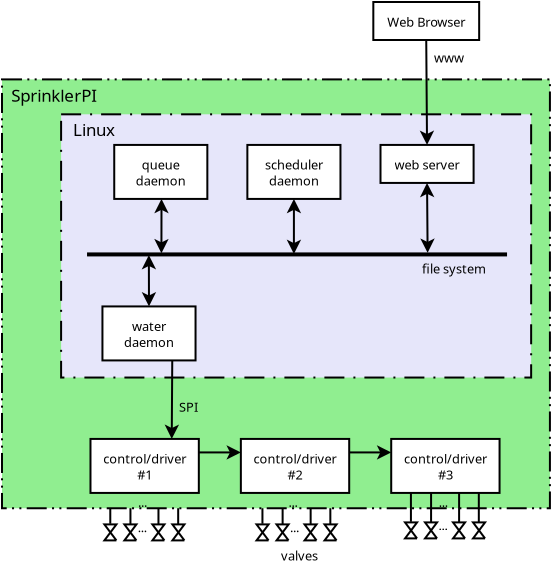 <?xml version="1.0" encoding="UTF-8"?>
<dia:diagram xmlns:dia="http://www.lysator.liu.se/~alla/dia/">
  <dia:layer name="Background" visible="true" active="true">
    <dia:object type="Standard - Line" version="0" id="O0">
      <dia:attribute name="obj_pos">
        <dia:point val="22.079,23.827"/>
      </dia:attribute>
      <dia:attribute name="obj_bb">
        <dia:rectangle val="22.029,23.777;22.129,25.751"/>
      </dia:attribute>
      <dia:attribute name="conn_endpoints">
        <dia:point val="22.079,23.827"/>
        <dia:point val="22.079,25.701"/>
      </dia:attribute>
      <dia:attribute name="numcp">
        <dia:int val="1"/>
      </dia:attribute>
    </dia:object>
    <dia:object type="Standard - Text" version="1" id="O1">
      <dia:attribute name="obj_pos">
        <dia:point val="22.449,26.095"/>
      </dia:attribute>
      <dia:attribute name="obj_bb">
        <dia:rectangle val="22.449,25.5;23.056,26.245"/>
      </dia:attribute>
      <dia:attribute name="text">
        <dia:composite type="text">
          <dia:attribute name="string">
            <dia:string>#...#</dia:string>
          </dia:attribute>
          <dia:attribute name="font">
            <dia:font family="sans" style="0" name="Helvetica"/>
          </dia:attribute>
          <dia:attribute name="height">
            <dia:real val="0.8"/>
          </dia:attribute>
          <dia:attribute name="pos">
            <dia:point val="22.449,26.095"/>
          </dia:attribute>
          <dia:attribute name="color">
            <dia:color val="#000000"/>
          </dia:attribute>
          <dia:attribute name="alignment">
            <dia:enum val="0"/>
          </dia:attribute>
        </dia:composite>
      </dia:attribute>
      <dia:attribute name="valign">
        <dia:enum val="3"/>
      </dia:attribute>
    </dia:object>
    <dia:object type="Standard - Line" version="0" id="O2">
      <dia:attribute name="obj_pos">
        <dia:point val="21.07,23.794"/>
      </dia:attribute>
      <dia:attribute name="obj_bb">
        <dia:rectangle val="21.02,23.744;21.12,25.718"/>
      </dia:attribute>
      <dia:attribute name="conn_endpoints">
        <dia:point val="21.07,23.794"/>
        <dia:point val="21.07,25.668"/>
      </dia:attribute>
      <dia:attribute name="numcp">
        <dia:int val="1"/>
      </dia:attribute>
    </dia:object>
    <dia:object type="Standard - Line" version="0" id="O3">
      <dia:attribute name="obj_pos">
        <dia:point val="23.48,23.809"/>
      </dia:attribute>
      <dia:attribute name="obj_bb">
        <dia:rectangle val="23.43,23.759;23.53,25.733"/>
      </dia:attribute>
      <dia:attribute name="conn_endpoints">
        <dia:point val="23.48,23.809"/>
        <dia:point val="23.48,25.683"/>
      </dia:attribute>
      <dia:attribute name="numcp">
        <dia:int val="1"/>
      </dia:attribute>
    </dia:object>
    <dia:object type="Standard - Line" version="0" id="O4">
      <dia:attribute name="obj_pos">
        <dia:point val="24.465,23.816"/>
      </dia:attribute>
      <dia:attribute name="obj_bb">
        <dia:rectangle val="24.415,23.766;24.515,25.739"/>
      </dia:attribute>
      <dia:attribute name="conn_endpoints">
        <dia:point val="24.465,23.816"/>
        <dia:point val="24.465,25.689"/>
      </dia:attribute>
      <dia:attribute name="numcp">
        <dia:int val="1"/>
      </dia:attribute>
    </dia:object>
    <dia:object type="Standard - PolyLine" version="0" id="O5">
      <dia:attribute name="obj_pos">
        <dia:point val="24.776,26.5"/>
      </dia:attribute>
      <dia:attribute name="obj_bb">
        <dia:rectangle val="24.076,25.65;24.876,26.57"/>
      </dia:attribute>
      <dia:attribute name="poly_points">
        <dia:point val="24.776,26.5"/>
        <dia:point val="24.176,25.7"/>
        <dia:point val="24.776,25.7"/>
        <dia:point val="24.176,26.5"/>
        <dia:point val="24.776,26.5"/>
      </dia:attribute>
    </dia:object>
    <dia:object type="Standard - PolyLine" version="0" id="O6">
      <dia:attribute name="obj_pos">
        <dia:point val="21.376,26.5"/>
      </dia:attribute>
      <dia:attribute name="obj_bb">
        <dia:rectangle val="20.676,25.65;21.476,26.57"/>
      </dia:attribute>
      <dia:attribute name="poly_points">
        <dia:point val="21.376,26.5"/>
        <dia:point val="20.776,25.7"/>
        <dia:point val="21.376,25.7"/>
        <dia:point val="20.776,26.5"/>
        <dia:point val="21.376,26.5"/>
      </dia:attribute>
    </dia:object>
    <dia:object type="Standard - PolyLine" version="0" id="O7">
      <dia:attribute name="obj_pos">
        <dia:point val="22.376,26.5"/>
      </dia:attribute>
      <dia:attribute name="obj_bb">
        <dia:rectangle val="21.676,25.65;22.476,26.57"/>
      </dia:attribute>
      <dia:attribute name="poly_points">
        <dia:point val="22.376,26.5"/>
        <dia:point val="21.776,25.7"/>
        <dia:point val="22.376,25.7"/>
        <dia:point val="21.776,26.5"/>
        <dia:point val="22.376,26.5"/>
      </dia:attribute>
    </dia:object>
    <dia:object type="Standard - PolyLine" version="0" id="O8">
      <dia:attribute name="obj_pos">
        <dia:point val="23.776,26.5"/>
      </dia:attribute>
      <dia:attribute name="obj_bb">
        <dia:rectangle val="23.076,25.65;23.876,26.57"/>
      </dia:attribute>
      <dia:attribute name="poly_points">
        <dia:point val="23.776,26.5"/>
        <dia:point val="23.176,25.7"/>
        <dia:point val="23.776,25.7"/>
        <dia:point val="23.176,26.5"/>
        <dia:point val="23.776,26.5"/>
      </dia:attribute>
    </dia:object>
    <dia:object type="Standard - Line" version="0" id="O9">
      <dia:attribute name="obj_pos">
        <dia:point val="14.47,23.827"/>
      </dia:attribute>
      <dia:attribute name="obj_bb">
        <dia:rectangle val="14.42,23.777;14.52,25.751"/>
      </dia:attribute>
      <dia:attribute name="conn_endpoints">
        <dia:point val="14.47,23.827"/>
        <dia:point val="14.47,25.701"/>
      </dia:attribute>
      <dia:attribute name="numcp">
        <dia:int val="1"/>
      </dia:attribute>
    </dia:object>
    <dia:object type="Standard - Text" version="1" id="O10">
      <dia:attribute name="obj_pos">
        <dia:point val="14.841,26.095"/>
      </dia:attribute>
      <dia:attribute name="obj_bb">
        <dia:rectangle val="14.841,25.5;15.448,26.245"/>
      </dia:attribute>
      <dia:attribute name="text">
        <dia:composite type="text">
          <dia:attribute name="string">
            <dia:string>#...#</dia:string>
          </dia:attribute>
          <dia:attribute name="font">
            <dia:font family="sans" style="0" name="Helvetica"/>
          </dia:attribute>
          <dia:attribute name="height">
            <dia:real val="0.8"/>
          </dia:attribute>
          <dia:attribute name="pos">
            <dia:point val="14.841,26.095"/>
          </dia:attribute>
          <dia:attribute name="color">
            <dia:color val="#000000"/>
          </dia:attribute>
          <dia:attribute name="alignment">
            <dia:enum val="0"/>
          </dia:attribute>
        </dia:composite>
      </dia:attribute>
      <dia:attribute name="valign">
        <dia:enum val="3"/>
      </dia:attribute>
    </dia:object>
    <dia:object type="Standard - Line" version="0" id="O11">
      <dia:attribute name="obj_pos">
        <dia:point val="13.462,23.794"/>
      </dia:attribute>
      <dia:attribute name="obj_bb">
        <dia:rectangle val="13.412,23.744;13.512,25.718"/>
      </dia:attribute>
      <dia:attribute name="conn_endpoints">
        <dia:point val="13.462,23.794"/>
        <dia:point val="13.462,25.668"/>
      </dia:attribute>
      <dia:attribute name="numcp">
        <dia:int val="1"/>
      </dia:attribute>
    </dia:object>
    <dia:object type="Standard - Line" version="0" id="O12">
      <dia:attribute name="obj_pos">
        <dia:point val="15.871,23.809"/>
      </dia:attribute>
      <dia:attribute name="obj_bb">
        <dia:rectangle val="15.821,23.759;15.921,25.733"/>
      </dia:attribute>
      <dia:attribute name="conn_endpoints">
        <dia:point val="15.871,23.809"/>
        <dia:point val="15.871,25.683"/>
      </dia:attribute>
      <dia:attribute name="numcp">
        <dia:int val="1"/>
      </dia:attribute>
    </dia:object>
    <dia:object type="Standard - Line" version="0" id="O13">
      <dia:attribute name="obj_pos">
        <dia:point val="16.857,23.816"/>
      </dia:attribute>
      <dia:attribute name="obj_bb">
        <dia:rectangle val="16.807,23.766;16.907,25.739"/>
      </dia:attribute>
      <dia:attribute name="conn_endpoints">
        <dia:point val="16.857,23.816"/>
        <dia:point val="16.857,25.689"/>
      </dia:attribute>
      <dia:attribute name="numcp">
        <dia:int val="1"/>
      </dia:attribute>
    </dia:object>
    <dia:object type="Standard - PolyLine" version="0" id="O14">
      <dia:attribute name="obj_pos">
        <dia:point val="17.168,26.5"/>
      </dia:attribute>
      <dia:attribute name="obj_bb">
        <dia:rectangle val="16.468,25.65;17.268,26.57"/>
      </dia:attribute>
      <dia:attribute name="poly_points">
        <dia:point val="17.168,26.5"/>
        <dia:point val="16.568,25.7"/>
        <dia:point val="17.168,25.7"/>
        <dia:point val="16.568,26.5"/>
        <dia:point val="17.168,26.5"/>
      </dia:attribute>
    </dia:object>
    <dia:object type="Standard - PolyLine" version="0" id="O15">
      <dia:attribute name="obj_pos">
        <dia:point val="13.768,26.5"/>
      </dia:attribute>
      <dia:attribute name="obj_bb">
        <dia:rectangle val="13.068,25.65;13.868,26.57"/>
      </dia:attribute>
      <dia:attribute name="poly_points">
        <dia:point val="13.768,26.5"/>
        <dia:point val="13.168,25.7"/>
        <dia:point val="13.768,25.7"/>
        <dia:point val="13.168,26.5"/>
        <dia:point val="13.768,26.5"/>
      </dia:attribute>
    </dia:object>
    <dia:object type="Standard - PolyLine" version="0" id="O16">
      <dia:attribute name="obj_pos">
        <dia:point val="14.768,26.5"/>
      </dia:attribute>
      <dia:attribute name="obj_bb">
        <dia:rectangle val="14.068,25.65;14.868,26.57"/>
      </dia:attribute>
      <dia:attribute name="poly_points">
        <dia:point val="14.768,26.5"/>
        <dia:point val="14.168,25.7"/>
        <dia:point val="14.768,25.7"/>
        <dia:point val="14.168,26.5"/>
        <dia:point val="14.768,26.5"/>
      </dia:attribute>
    </dia:object>
    <dia:object type="Standard - PolyLine" version="0" id="O17">
      <dia:attribute name="obj_pos">
        <dia:point val="16.168,26.5"/>
      </dia:attribute>
      <dia:attribute name="obj_bb">
        <dia:rectangle val="15.468,25.65;16.268,26.57"/>
      </dia:attribute>
      <dia:attribute name="poly_points">
        <dia:point val="16.168,26.5"/>
        <dia:point val="15.568,25.7"/>
        <dia:point val="16.168,25.7"/>
        <dia:point val="15.568,26.5"/>
        <dia:point val="16.168,26.5"/>
      </dia:attribute>
    </dia:object>
    <dia:object type="Standard - Box" version="0" id="O18">
      <dia:attribute name="obj_pos">
        <dia:point val="8.048,3.449"/>
      </dia:attribute>
      <dia:attribute name="obj_bb">
        <dia:rectangle val="7.998,3.399;35.495,24.942"/>
      </dia:attribute>
      <dia:attribute name="elem_corner">
        <dia:point val="8.048,3.449"/>
      </dia:attribute>
      <dia:attribute name="elem_width">
        <dia:real val="27.396"/>
      </dia:attribute>
      <dia:attribute name="elem_height">
        <dia:real val="21.443"/>
      </dia:attribute>
      <dia:attribute name="border_width">
        <dia:real val="0.1"/>
      </dia:attribute>
      <dia:attribute name="inner_color">
        <dia:color val="#90ee90"/>
      </dia:attribute>
      <dia:attribute name="show_background">
        <dia:boolean val="true"/>
      </dia:attribute>
      <dia:attribute name="line_style">
        <dia:enum val="3"/>
      </dia:attribute>
    </dia:object>
    <dia:object type="Standard - Box" version="0" id="O19">
      <dia:attribute name="obj_pos">
        <dia:point val="11.003,5.195"/>
      </dia:attribute>
      <dia:attribute name="obj_bb">
        <dia:rectangle val="10.953,5.145;34.555,18.406"/>
      </dia:attribute>
      <dia:attribute name="elem_corner">
        <dia:point val="11.003,5.195"/>
      </dia:attribute>
      <dia:attribute name="elem_width">
        <dia:real val="23.502"/>
      </dia:attribute>
      <dia:attribute name="elem_height">
        <dia:real val="13.161"/>
      </dia:attribute>
      <dia:attribute name="border_width">
        <dia:real val="0.1"/>
      </dia:attribute>
      <dia:attribute name="inner_color">
        <dia:color val="#e6e6fa"/>
      </dia:attribute>
      <dia:attribute name="show_background">
        <dia:boolean val="true"/>
      </dia:attribute>
      <dia:attribute name="line_style">
        <dia:enum val="2"/>
      </dia:attribute>
    </dia:object>
    <dia:object type="Standard - Text" version="1" id="O20">
      <dia:attribute name="obj_pos">
        <dia:point val="22,27.5"/>
      </dia:attribute>
      <dia:attribute name="obj_bb">
        <dia:rectangle val="22,26.905;24.058,27.65"/>
      </dia:attribute>
      <dia:attribute name="text">
        <dia:composite type="text">
          <dia:attribute name="string">
            <dia:string>#valves#</dia:string>
          </dia:attribute>
          <dia:attribute name="font">
            <dia:font family="sans" style="0" name="Helvetica"/>
          </dia:attribute>
          <dia:attribute name="height">
            <dia:real val="0.8"/>
          </dia:attribute>
          <dia:attribute name="pos">
            <dia:point val="22,27.5"/>
          </dia:attribute>
          <dia:attribute name="color">
            <dia:color val="#000000"/>
          </dia:attribute>
          <dia:attribute name="alignment">
            <dia:enum val="0"/>
          </dia:attribute>
        </dia:composite>
      </dia:attribute>
      <dia:attribute name="valign">
        <dia:enum val="3"/>
      </dia:attribute>
    </dia:object>
    <dia:object type="Standard - Line" version="0" id="O21">
      <dia:attribute name="obj_pos">
        <dia:point val="16.561,17.5"/>
      </dia:attribute>
      <dia:attribute name="obj_bb">
        <dia:rectangle val="16.178,17.45;16.901,21.537"/>
      </dia:attribute>
      <dia:attribute name="conn_endpoints">
        <dia:point val="16.561,17.5"/>
        <dia:point val="16.535,21.425"/>
      </dia:attribute>
      <dia:attribute name="numcp">
        <dia:int val="1"/>
      </dia:attribute>
      <dia:attribute name="end_arrow">
        <dia:enum val="22"/>
      </dia:attribute>
      <dia:attribute name="end_arrow_length">
        <dia:real val="0.5"/>
      </dia:attribute>
      <dia:attribute name="end_arrow_width">
        <dia:real val="0.5"/>
      </dia:attribute>
      <dia:connections>
        <dia:connection handle="0" to="O42" connection="14"/>
        <dia:connection handle="1" to="O35" connection="3"/>
      </dia:connections>
    </dia:object>
    <dia:object type="Standard - Text" version="1" id="O22">
      <dia:attribute name="obj_pos">
        <dia:point val="8.513,4.571"/>
      </dia:attribute>
      <dia:attribute name="obj_bb">
        <dia:rectangle val="8.513,3.784;13.063,4.771"/>
      </dia:attribute>
      <dia:attribute name="text">
        <dia:composite type="text">
          <dia:attribute name="string">
            <dia:string>#SprinklerPI#</dia:string>
          </dia:attribute>
          <dia:attribute name="font">
            <dia:font family="sans" style="0" name="Helvetica"/>
          </dia:attribute>
          <dia:attribute name="height">
            <dia:real val="1.058"/>
          </dia:attribute>
          <dia:attribute name="pos">
            <dia:point val="8.513,4.571"/>
          </dia:attribute>
          <dia:attribute name="color">
            <dia:color val="#000000"/>
          </dia:attribute>
          <dia:attribute name="alignment">
            <dia:enum val="0"/>
          </dia:attribute>
        </dia:composite>
      </dia:attribute>
      <dia:attribute name="valign">
        <dia:enum val="3"/>
      </dia:attribute>
    </dia:object>
    <dia:object type="Standard - Text" version="1" id="O23">
      <dia:attribute name="obj_pos">
        <dia:point val="29.647,2.606"/>
      </dia:attribute>
      <dia:attribute name="obj_bb">
        <dia:rectangle val="29.647,2.011;31.215,2.756"/>
      </dia:attribute>
      <dia:attribute name="text">
        <dia:composite type="text">
          <dia:attribute name="string">
            <dia:string>#www#</dia:string>
          </dia:attribute>
          <dia:attribute name="font">
            <dia:font family="sans" style="0" name="Helvetica"/>
          </dia:attribute>
          <dia:attribute name="height">
            <dia:real val="0.8"/>
          </dia:attribute>
          <dia:attribute name="pos">
            <dia:point val="29.647,2.606"/>
          </dia:attribute>
          <dia:attribute name="color">
            <dia:color val="#000000"/>
          </dia:attribute>
          <dia:attribute name="alignment">
            <dia:enum val="0"/>
          </dia:attribute>
        </dia:composite>
      </dia:attribute>
      <dia:attribute name="valign">
        <dia:enum val="3"/>
      </dia:attribute>
    </dia:object>
    <dia:object type="Flowchart - Box" version="0" id="O24">
      <dia:attribute name="obj_pos">
        <dia:point val="26.614,-0.421"/>
      </dia:attribute>
      <dia:attribute name="obj_bb">
        <dia:rectangle val="26.564,-0.471;31.957,1.529"/>
      </dia:attribute>
      <dia:attribute name="elem_corner">
        <dia:point val="26.614,-0.421"/>
      </dia:attribute>
      <dia:attribute name="elem_width">
        <dia:real val="5.292"/>
      </dia:attribute>
      <dia:attribute name="elem_height">
        <dia:real val="1.9"/>
      </dia:attribute>
      <dia:attribute name="show_background">
        <dia:boolean val="true"/>
      </dia:attribute>
      <dia:attribute name="padding">
        <dia:real val="0.5"/>
      </dia:attribute>
      <dia:attribute name="text">
        <dia:composite type="text">
          <dia:attribute name="string">
            <dia:string>#Web Browser#</dia:string>
          </dia:attribute>
          <dia:attribute name="font">
            <dia:font family="sans" style="0" name="Helvetica"/>
          </dia:attribute>
          <dia:attribute name="height">
            <dia:real val="0.8"/>
          </dia:attribute>
          <dia:attribute name="pos">
            <dia:point val="29.26,0.724"/>
          </dia:attribute>
          <dia:attribute name="color">
            <dia:color val="#000000"/>
          </dia:attribute>
          <dia:attribute name="alignment">
            <dia:enum val="1"/>
          </dia:attribute>
        </dia:composite>
      </dia:attribute>
    </dia:object>
    <dia:object type="Standard - Line" version="0" id="O25">
      <dia:attribute name="obj_pos">
        <dia:point val="29.502,23.727"/>
      </dia:attribute>
      <dia:attribute name="obj_bb">
        <dia:rectangle val="29.452,23.677;29.552,25.651"/>
      </dia:attribute>
      <dia:attribute name="conn_endpoints">
        <dia:point val="29.502,23.727"/>
        <dia:point val="29.502,25.601"/>
      </dia:attribute>
      <dia:attribute name="numcp">
        <dia:int val="1"/>
      </dia:attribute>
    </dia:object>
    <dia:object type="Standard - Text" version="1" id="O26">
      <dia:attribute name="obj_pos">
        <dia:point val="29.873,25.995"/>
      </dia:attribute>
      <dia:attribute name="obj_bb">
        <dia:rectangle val="29.873,25.4;30.48,26.145"/>
      </dia:attribute>
      <dia:attribute name="text">
        <dia:composite type="text">
          <dia:attribute name="string">
            <dia:string>#...#</dia:string>
          </dia:attribute>
          <dia:attribute name="font">
            <dia:font family="sans" style="0" name="Helvetica"/>
          </dia:attribute>
          <dia:attribute name="height">
            <dia:real val="0.8"/>
          </dia:attribute>
          <dia:attribute name="pos">
            <dia:point val="29.873,25.995"/>
          </dia:attribute>
          <dia:attribute name="color">
            <dia:color val="#000000"/>
          </dia:attribute>
          <dia:attribute name="alignment">
            <dia:enum val="0"/>
          </dia:attribute>
        </dia:composite>
      </dia:attribute>
      <dia:attribute name="valign">
        <dia:enum val="3"/>
      </dia:attribute>
    </dia:object>
    <dia:object type="Standard - Line" version="0" id="O27">
      <dia:attribute name="obj_pos">
        <dia:point val="28.494,23.694"/>
      </dia:attribute>
      <dia:attribute name="obj_bb">
        <dia:rectangle val="28.444,23.644;28.544,25.618"/>
      </dia:attribute>
      <dia:attribute name="conn_endpoints">
        <dia:point val="28.494,23.694"/>
        <dia:point val="28.494,25.568"/>
      </dia:attribute>
      <dia:attribute name="numcp">
        <dia:int val="1"/>
      </dia:attribute>
    </dia:object>
    <dia:object type="Standard - Line" version="0" id="O28">
      <dia:attribute name="obj_pos">
        <dia:point val="30.903,23.709"/>
      </dia:attribute>
      <dia:attribute name="obj_bb">
        <dia:rectangle val="30.853,23.66;30.953,25.633"/>
      </dia:attribute>
      <dia:attribute name="conn_endpoints">
        <dia:point val="30.903,23.709"/>
        <dia:point val="30.903,25.583"/>
      </dia:attribute>
      <dia:attribute name="numcp">
        <dia:int val="1"/>
      </dia:attribute>
    </dia:object>
    <dia:object type="Standard - Line" version="0" id="O29">
      <dia:attribute name="obj_pos">
        <dia:point val="31.889,23.716"/>
      </dia:attribute>
      <dia:attribute name="obj_bb">
        <dia:rectangle val="31.839,23.666;31.939,25.639"/>
      </dia:attribute>
      <dia:attribute name="conn_endpoints">
        <dia:point val="31.889,23.716"/>
        <dia:point val="31.889,25.589"/>
      </dia:attribute>
      <dia:attribute name="numcp">
        <dia:int val="1"/>
      </dia:attribute>
    </dia:object>
    <dia:object type="Standard - Text" version="1" id="O30">
      <dia:attribute name="obj_pos">
        <dia:point val="29.889,24.833"/>
      </dia:attribute>
      <dia:attribute name="obj_bb">
        <dia:rectangle val="29.889,24.238;30.497,24.983"/>
      </dia:attribute>
      <dia:attribute name="text">
        <dia:composite type="text">
          <dia:attribute name="string">
            <dia:string>#...#</dia:string>
          </dia:attribute>
          <dia:attribute name="font">
            <dia:font family="sans" style="0" name="Helvetica"/>
          </dia:attribute>
          <dia:attribute name="height">
            <dia:real val="0.8"/>
          </dia:attribute>
          <dia:attribute name="pos">
            <dia:point val="29.889,24.833"/>
          </dia:attribute>
          <dia:attribute name="color">
            <dia:color val="#000000"/>
          </dia:attribute>
          <dia:attribute name="alignment">
            <dia:enum val="0"/>
          </dia:attribute>
        </dia:composite>
      </dia:attribute>
      <dia:attribute name="valign">
        <dia:enum val="3"/>
      </dia:attribute>
    </dia:object>
    <dia:object type="Flowchart - Box" version="0" id="O31">
      <dia:attribute name="obj_pos">
        <dia:point val="27.509,21.425"/>
      </dia:attribute>
      <dia:attribute name="obj_bb">
        <dia:rectangle val="27.459,21.375;32.976,24.175"/>
      </dia:attribute>
      <dia:attribute name="elem_corner">
        <dia:point val="27.509,21.425"/>
      </dia:attribute>
      <dia:attribute name="elem_width">
        <dia:real val="5.417"/>
      </dia:attribute>
      <dia:attribute name="elem_height">
        <dia:real val="2.7"/>
      </dia:attribute>
      <dia:attribute name="show_background">
        <dia:boolean val="true"/>
      </dia:attribute>
      <dia:attribute name="padding">
        <dia:real val="0.5"/>
      </dia:attribute>
      <dia:attribute name="text">
        <dia:composite type="text">
          <dia:attribute name="string">
            <dia:string>#control/driver
#3#</dia:string>
          </dia:attribute>
          <dia:attribute name="font">
            <dia:font family="sans" style="0" name="Helvetica"/>
          </dia:attribute>
          <dia:attribute name="height">
            <dia:real val="0.8"/>
          </dia:attribute>
          <dia:attribute name="pos">
            <dia:point val="30.218,22.57"/>
          </dia:attribute>
          <dia:attribute name="color">
            <dia:color val="#000000"/>
          </dia:attribute>
          <dia:attribute name="alignment">
            <dia:enum val="1"/>
          </dia:attribute>
        </dia:composite>
      </dia:attribute>
    </dia:object>
    <dia:object type="Standard - Text" version="1" id="O32">
      <dia:attribute name="obj_pos">
        <dia:point val="22.371,24.833"/>
      </dia:attribute>
      <dia:attribute name="obj_bb">
        <dia:rectangle val="22.371,24.238;22.979,24.983"/>
      </dia:attribute>
      <dia:attribute name="text">
        <dia:composite type="text">
          <dia:attribute name="string">
            <dia:string>#...#</dia:string>
          </dia:attribute>
          <dia:attribute name="font">
            <dia:font family="sans" style="0" name="Helvetica"/>
          </dia:attribute>
          <dia:attribute name="height">
            <dia:real val="0.8"/>
          </dia:attribute>
          <dia:attribute name="pos">
            <dia:point val="22.371,24.833"/>
          </dia:attribute>
          <dia:attribute name="color">
            <dia:color val="#000000"/>
          </dia:attribute>
          <dia:attribute name="alignment">
            <dia:enum val="0"/>
          </dia:attribute>
        </dia:composite>
      </dia:attribute>
      <dia:attribute name="valign">
        <dia:enum val="3"/>
      </dia:attribute>
    </dia:object>
    <dia:object type="Flowchart - Box" version="0" id="O33">
      <dia:attribute name="obj_pos">
        <dia:point val="19.991,21.425"/>
      </dia:attribute>
      <dia:attribute name="obj_bb">
        <dia:rectangle val="19.941,21.375;25.458,24.175"/>
      </dia:attribute>
      <dia:attribute name="elem_corner">
        <dia:point val="19.991,21.425"/>
      </dia:attribute>
      <dia:attribute name="elem_width">
        <dia:real val="5.417"/>
      </dia:attribute>
      <dia:attribute name="elem_height">
        <dia:real val="2.7"/>
      </dia:attribute>
      <dia:attribute name="show_background">
        <dia:boolean val="true"/>
      </dia:attribute>
      <dia:attribute name="padding">
        <dia:real val="0.5"/>
      </dia:attribute>
      <dia:attribute name="text">
        <dia:composite type="text">
          <dia:attribute name="string">
            <dia:string>#control/driver
#2#</dia:string>
          </dia:attribute>
          <dia:attribute name="font">
            <dia:font family="sans" style="0" name="Helvetica"/>
          </dia:attribute>
          <dia:attribute name="height">
            <dia:real val="0.8"/>
          </dia:attribute>
          <dia:attribute name="pos">
            <dia:point val="22.699,22.57"/>
          </dia:attribute>
          <dia:attribute name="color">
            <dia:color val="#000000"/>
          </dia:attribute>
          <dia:attribute name="alignment">
            <dia:enum val="1"/>
          </dia:attribute>
        </dia:composite>
      </dia:attribute>
    </dia:object>
    <dia:object type="Standard - Text" version="1" id="O34">
      <dia:attribute name="obj_pos">
        <dia:point val="14.853,24.833"/>
      </dia:attribute>
      <dia:attribute name="obj_bb">
        <dia:rectangle val="14.853,24.238;15.46,24.983"/>
      </dia:attribute>
      <dia:attribute name="text">
        <dia:composite type="text">
          <dia:attribute name="string">
            <dia:string>#...#</dia:string>
          </dia:attribute>
          <dia:attribute name="font">
            <dia:font family="sans" style="0" name="Helvetica"/>
          </dia:attribute>
          <dia:attribute name="height">
            <dia:real val="0.8"/>
          </dia:attribute>
          <dia:attribute name="pos">
            <dia:point val="14.853,24.833"/>
          </dia:attribute>
          <dia:attribute name="color">
            <dia:color val="#000000"/>
          </dia:attribute>
          <dia:attribute name="alignment">
            <dia:enum val="0"/>
          </dia:attribute>
        </dia:composite>
      </dia:attribute>
      <dia:attribute name="valign">
        <dia:enum val="3"/>
      </dia:attribute>
    </dia:object>
    <dia:object type="Flowchart - Box" version="0" id="O35">
      <dia:attribute name="obj_pos">
        <dia:point val="12.472,21.425"/>
      </dia:attribute>
      <dia:attribute name="obj_bb">
        <dia:rectangle val="12.422,21.375;17.94,24.175"/>
      </dia:attribute>
      <dia:attribute name="elem_corner">
        <dia:point val="12.472,21.425"/>
      </dia:attribute>
      <dia:attribute name="elem_width">
        <dia:real val="5.417"/>
      </dia:attribute>
      <dia:attribute name="elem_height">
        <dia:real val="2.7"/>
      </dia:attribute>
      <dia:attribute name="show_background">
        <dia:boolean val="true"/>
      </dia:attribute>
      <dia:attribute name="padding">
        <dia:real val="0.5"/>
      </dia:attribute>
      <dia:attribute name="text">
        <dia:composite type="text">
          <dia:attribute name="string">
            <dia:string>#control/driver
#1#</dia:string>
          </dia:attribute>
          <dia:attribute name="font">
            <dia:font family="sans" style="0" name="Helvetica"/>
          </dia:attribute>
          <dia:attribute name="height">
            <dia:real val="0.8"/>
          </dia:attribute>
          <dia:attribute name="pos">
            <dia:point val="15.181,22.57"/>
          </dia:attribute>
          <dia:attribute name="color">
            <dia:color val="#000000"/>
          </dia:attribute>
          <dia:attribute name="alignment">
            <dia:enum val="1"/>
          </dia:attribute>
        </dia:composite>
      </dia:attribute>
    </dia:object>
    <dia:object type="Standard - Line" version="0" id="O36">
      <dia:attribute name="obj_pos">
        <dia:point val="17.89,22.1"/>
      </dia:attribute>
      <dia:attribute name="obj_bb">
        <dia:rectangle val="17.84,21.738;20.102,22.462"/>
      </dia:attribute>
      <dia:attribute name="conn_endpoints">
        <dia:point val="17.89,22.1"/>
        <dia:point val="19.991,22.1"/>
      </dia:attribute>
      <dia:attribute name="numcp">
        <dia:int val="1"/>
      </dia:attribute>
      <dia:attribute name="end_arrow">
        <dia:enum val="22"/>
      </dia:attribute>
      <dia:attribute name="end_arrow_length">
        <dia:real val="0.5"/>
      </dia:attribute>
      <dia:attribute name="end_arrow_width">
        <dia:real val="0.5"/>
      </dia:attribute>
      <dia:connections>
        <dia:connection handle="0" to="O35" connection="6"/>
        <dia:connection handle="1" to="O33" connection="5"/>
      </dia:connections>
    </dia:object>
    <dia:object type="Standard - Line" version="0" id="O37">
      <dia:attribute name="obj_pos">
        <dia:point val="25.408,22.1"/>
      </dia:attribute>
      <dia:attribute name="obj_bb">
        <dia:rectangle val="25.358,21.738;27.621,22.462"/>
      </dia:attribute>
      <dia:attribute name="conn_endpoints">
        <dia:point val="25.408,22.1"/>
        <dia:point val="27.509,22.1"/>
      </dia:attribute>
      <dia:attribute name="numcp">
        <dia:int val="1"/>
      </dia:attribute>
      <dia:attribute name="end_arrow">
        <dia:enum val="22"/>
      </dia:attribute>
      <dia:attribute name="end_arrow_length">
        <dia:real val="0.5"/>
      </dia:attribute>
      <dia:attribute name="end_arrow_width">
        <dia:real val="0.5"/>
      </dia:attribute>
      <dia:connections>
        <dia:connection handle="0" to="O33" connection="6"/>
        <dia:connection handle="1" to="O31" connection="5"/>
      </dia:connections>
    </dia:object>
    <dia:object type="Standard - Text" version="1" id="O38">
      <dia:attribute name="obj_pos">
        <dia:point val="16.896,20.069"/>
      </dia:attribute>
      <dia:attribute name="obj_bb">
        <dia:rectangle val="16.896,19.474;17.879,20.219"/>
      </dia:attribute>
      <dia:attribute name="text">
        <dia:composite type="text">
          <dia:attribute name="string">
            <dia:string>#SPI#</dia:string>
          </dia:attribute>
          <dia:attribute name="font">
            <dia:font family="sans" style="0" name="Helvetica"/>
          </dia:attribute>
          <dia:attribute name="height">
            <dia:real val="0.8"/>
          </dia:attribute>
          <dia:attribute name="pos">
            <dia:point val="16.896,20.069"/>
          </dia:attribute>
          <dia:attribute name="color">
            <dia:color val="#000000"/>
          </dia:attribute>
          <dia:attribute name="alignment">
            <dia:enum val="0"/>
          </dia:attribute>
        </dia:composite>
      </dia:attribute>
      <dia:attribute name="valign">
        <dia:enum val="3"/>
      </dia:attribute>
    </dia:object>
    <dia:object type="Flowchart - Box" version="0" id="O39">
      <dia:attribute name="obj_pos">
        <dia:point val="26.973,6.725"/>
      </dia:attribute>
      <dia:attribute name="obj_bb">
        <dia:rectangle val="26.922,6.675;31.677,8.675"/>
      </dia:attribute>
      <dia:attribute name="elem_corner">
        <dia:point val="26.973,6.725"/>
      </dia:attribute>
      <dia:attribute name="elem_width">
        <dia:real val="4.655"/>
      </dia:attribute>
      <dia:attribute name="elem_height">
        <dia:real val="1.9"/>
      </dia:attribute>
      <dia:attribute name="show_background">
        <dia:boolean val="true"/>
      </dia:attribute>
      <dia:attribute name="padding">
        <dia:real val="0.5"/>
      </dia:attribute>
      <dia:attribute name="text">
        <dia:composite type="text">
          <dia:attribute name="string">
            <dia:string>#web server#</dia:string>
          </dia:attribute>
          <dia:attribute name="font">
            <dia:font family="sans" style="0" name="Helvetica"/>
          </dia:attribute>
          <dia:attribute name="height">
            <dia:real val="0.8"/>
          </dia:attribute>
          <dia:attribute name="pos">
            <dia:point val="29.3,7.87"/>
          </dia:attribute>
          <dia:attribute name="color">
            <dia:color val="#000000"/>
          </dia:attribute>
          <dia:attribute name="alignment">
            <dia:enum val="1"/>
          </dia:attribute>
        </dia:composite>
      </dia:attribute>
    </dia:object>
    <dia:object type="Flowchart - Box" version="0" id="O40">
      <dia:attribute name="obj_pos">
        <dia:point val="20.316,6.725"/>
      </dia:attribute>
      <dia:attribute name="obj_bb">
        <dia:rectangle val="20.266,6.675;25.021,9.475"/>
      </dia:attribute>
      <dia:attribute name="elem_corner">
        <dia:point val="20.316,6.725"/>
      </dia:attribute>
      <dia:attribute name="elem_width">
        <dia:real val="4.655"/>
      </dia:attribute>
      <dia:attribute name="elem_height">
        <dia:real val="2.7"/>
      </dia:attribute>
      <dia:attribute name="show_background">
        <dia:boolean val="true"/>
      </dia:attribute>
      <dia:attribute name="padding">
        <dia:real val="0.5"/>
      </dia:attribute>
      <dia:attribute name="text">
        <dia:composite type="text">
          <dia:attribute name="string">
            <dia:string>#scheduler
daemon#</dia:string>
          </dia:attribute>
          <dia:attribute name="font">
            <dia:font family="sans" style="0" name="Helvetica"/>
          </dia:attribute>
          <dia:attribute name="height">
            <dia:real val="0.8"/>
          </dia:attribute>
          <dia:attribute name="pos">
            <dia:point val="22.644,7.87"/>
          </dia:attribute>
          <dia:attribute name="color">
            <dia:color val="#000000"/>
          </dia:attribute>
          <dia:attribute name="alignment">
            <dia:enum val="1"/>
          </dia:attribute>
        </dia:composite>
      </dia:attribute>
    </dia:object>
    <dia:object type="Flowchart - Box" version="0" id="O41">
      <dia:attribute name="obj_pos">
        <dia:point val="13.66,6.725"/>
      </dia:attribute>
      <dia:attribute name="obj_bb">
        <dia:rectangle val="13.61,6.675;18.365,9.475"/>
      </dia:attribute>
      <dia:attribute name="elem_corner">
        <dia:point val="13.66,6.725"/>
      </dia:attribute>
      <dia:attribute name="elem_width">
        <dia:real val="4.655"/>
      </dia:attribute>
      <dia:attribute name="elem_height">
        <dia:real val="2.7"/>
      </dia:attribute>
      <dia:attribute name="show_background">
        <dia:boolean val="true"/>
      </dia:attribute>
      <dia:attribute name="padding">
        <dia:real val="0.5"/>
      </dia:attribute>
      <dia:attribute name="text">
        <dia:composite type="text">
          <dia:attribute name="string">
            <dia:string>#queue
daemon#</dia:string>
          </dia:attribute>
          <dia:attribute name="font">
            <dia:font family="sans" style="0" name="Helvetica"/>
          </dia:attribute>
          <dia:attribute name="height">
            <dia:real val="0.8"/>
          </dia:attribute>
          <dia:attribute name="pos">
            <dia:point val="15.988,7.87"/>
          </dia:attribute>
          <dia:attribute name="color">
            <dia:color val="#000000"/>
          </dia:attribute>
          <dia:attribute name="alignment">
            <dia:enum val="1"/>
          </dia:attribute>
        </dia:composite>
      </dia:attribute>
    </dia:object>
    <dia:object type="Flowchart - Box" version="0" id="O42">
      <dia:attribute name="obj_pos">
        <dia:point val="13.07,14.8"/>
      </dia:attribute>
      <dia:attribute name="obj_bb">
        <dia:rectangle val="13.02,14.75;17.775,17.55"/>
      </dia:attribute>
      <dia:attribute name="elem_corner">
        <dia:point val="13.07,14.8"/>
      </dia:attribute>
      <dia:attribute name="elem_width">
        <dia:real val="4.655"/>
      </dia:attribute>
      <dia:attribute name="elem_height">
        <dia:real val="2.7"/>
      </dia:attribute>
      <dia:attribute name="show_background">
        <dia:boolean val="true"/>
      </dia:attribute>
      <dia:attribute name="padding">
        <dia:real val="0.5"/>
      </dia:attribute>
      <dia:attribute name="text">
        <dia:composite type="text">
          <dia:attribute name="string">
            <dia:string>#water
daemon#</dia:string>
          </dia:attribute>
          <dia:attribute name="font">
            <dia:font family="sans" style="0" name="Helvetica"/>
          </dia:attribute>
          <dia:attribute name="height">
            <dia:real val="0.8"/>
          </dia:attribute>
          <dia:attribute name="pos">
            <dia:point val="15.397,15.945"/>
          </dia:attribute>
          <dia:attribute name="color">
            <dia:color val="#000000"/>
          </dia:attribute>
          <dia:attribute name="alignment">
            <dia:enum val="1"/>
          </dia:attribute>
        </dia:composite>
      </dia:attribute>
    </dia:object>
    <dia:object type="Standard - Line" version="0" id="O43">
      <dia:attribute name="obj_pos">
        <dia:point val="12.3,12.2"/>
      </dia:attribute>
      <dia:attribute name="obj_bb">
        <dia:rectangle val="12.2,12.1;33.4,12.3"/>
      </dia:attribute>
      <dia:attribute name="conn_endpoints">
        <dia:point val="12.3,12.2"/>
        <dia:point val="33.3,12.2"/>
      </dia:attribute>
      <dia:attribute name="numcp">
        <dia:int val="1"/>
      </dia:attribute>
      <dia:attribute name="line_width">
        <dia:real val="0.2"/>
      </dia:attribute>
    </dia:object>
    <dia:object type="Standard - Line" version="0" id="O44">
      <dia:attribute name="obj_pos">
        <dia:point val="22.644,9.425"/>
      </dia:attribute>
      <dia:attribute name="obj_bb">
        <dia:rectangle val="22.281,9.375;23.005,12.229"/>
      </dia:attribute>
      <dia:attribute name="conn_endpoints">
        <dia:point val="22.644,9.425"/>
        <dia:point val="22.643,12.178"/>
      </dia:attribute>
      <dia:attribute name="numcp">
        <dia:int val="1"/>
      </dia:attribute>
      <dia:attribute name="start_arrow">
        <dia:enum val="22"/>
      </dia:attribute>
      <dia:attribute name="start_arrow_length">
        <dia:real val="0.5"/>
      </dia:attribute>
      <dia:attribute name="start_arrow_width">
        <dia:real val="0.5"/>
      </dia:attribute>
      <dia:attribute name="end_arrow">
        <dia:enum val="22"/>
      </dia:attribute>
      <dia:attribute name="end_arrow_length">
        <dia:real val="0.5"/>
      </dia:attribute>
      <dia:attribute name="end_arrow_width">
        <dia:real val="0.5"/>
      </dia:attribute>
      <dia:connections>
        <dia:connection handle="0" to="O40" connection="13"/>
      </dia:connections>
    </dia:object>
    <dia:object type="Standard - Line" version="0" id="O45">
      <dia:attribute name="obj_pos">
        <dia:point val="16.023,9.425"/>
      </dia:attribute>
      <dia:attribute name="obj_bb">
        <dia:rectangle val="15.659,9.375;16.384,12.193"/>
      </dia:attribute>
      <dia:attribute name="conn_endpoints">
        <dia:point val="16.023,9.425"/>
        <dia:point val="16.019,12.143"/>
      </dia:attribute>
      <dia:attribute name="numcp">
        <dia:int val="1"/>
      </dia:attribute>
      <dia:attribute name="start_arrow">
        <dia:enum val="22"/>
      </dia:attribute>
      <dia:attribute name="start_arrow_length">
        <dia:real val="0.5"/>
      </dia:attribute>
      <dia:attribute name="start_arrow_width">
        <dia:real val="0.5"/>
      </dia:attribute>
      <dia:attribute name="end_arrow">
        <dia:enum val="22"/>
      </dia:attribute>
      <dia:attribute name="end_arrow_length">
        <dia:real val="0.5"/>
      </dia:attribute>
      <dia:attribute name="end_arrow_width">
        <dia:real val="0.5"/>
      </dia:attribute>
      <dia:connections>
        <dia:connection handle="0" to="O41" connection="13"/>
      </dia:connections>
    </dia:object>
    <dia:object type="Standard - Line" version="0" id="O46">
      <dia:attribute name="obj_pos">
        <dia:point val="15.391,12.232"/>
      </dia:attribute>
      <dia:attribute name="obj_bb">
        <dia:rectangle val="15.031,12.181;15.757,14.85"/>
      </dia:attribute>
      <dia:attribute name="conn_endpoints">
        <dia:point val="15.391,12.232"/>
        <dia:point val="15.397,14.8"/>
      </dia:attribute>
      <dia:attribute name="numcp">
        <dia:int val="1"/>
      </dia:attribute>
      <dia:attribute name="start_arrow">
        <dia:enum val="22"/>
      </dia:attribute>
      <dia:attribute name="start_arrow_length">
        <dia:real val="0.5"/>
      </dia:attribute>
      <dia:attribute name="start_arrow_width">
        <dia:real val="0.5"/>
      </dia:attribute>
      <dia:attribute name="end_arrow">
        <dia:enum val="22"/>
      </dia:attribute>
      <dia:attribute name="end_arrow_length">
        <dia:real val="0.5"/>
      </dia:attribute>
      <dia:attribute name="end_arrow_width">
        <dia:real val="0.5"/>
      </dia:attribute>
      <dia:connections>
        <dia:connection handle="1" to="O42" connection="2"/>
      </dia:connections>
    </dia:object>
    <dia:object type="Standard - Line" version="0" id="O47">
      <dia:attribute name="obj_pos">
        <dia:point val="29.3,8.625"/>
      </dia:attribute>
      <dia:attribute name="obj_bb">
        <dia:rectangle val="28.944,8.575;29.685,12.171"/>
      </dia:attribute>
      <dia:attribute name="conn_endpoints">
        <dia:point val="29.3,8.625"/>
        <dia:point val="29.329,12.12"/>
      </dia:attribute>
      <dia:attribute name="numcp">
        <dia:int val="1"/>
      </dia:attribute>
      <dia:attribute name="start_arrow">
        <dia:enum val="22"/>
      </dia:attribute>
      <dia:attribute name="start_arrow_length">
        <dia:real val="0.5"/>
      </dia:attribute>
      <dia:attribute name="start_arrow_width">
        <dia:real val="0.5"/>
      </dia:attribute>
      <dia:attribute name="end_arrow">
        <dia:enum val="22"/>
      </dia:attribute>
      <dia:attribute name="end_arrow_length">
        <dia:real val="0.5"/>
      </dia:attribute>
      <dia:attribute name="end_arrow_width">
        <dia:real val="0.5"/>
      </dia:attribute>
      <dia:connections>
        <dia:connection handle="0" to="O39" connection="13"/>
      </dia:connections>
    </dia:object>
    <dia:object type="Standard - Line" version="0" id="O48">
      <dia:attribute name="obj_pos">
        <dia:point val="29.26,1.479"/>
      </dia:attribute>
      <dia:attribute name="obj_bb">
        <dia:rectangle val="28.934,1.429;29.657,6.837"/>
      </dia:attribute>
      <dia:attribute name="conn_endpoints">
        <dia:point val="29.26,1.479"/>
        <dia:point val="29.3,6.725"/>
      </dia:attribute>
      <dia:attribute name="numcp">
        <dia:int val="1"/>
      </dia:attribute>
      <dia:attribute name="end_arrow">
        <dia:enum val="22"/>
      </dia:attribute>
      <dia:attribute name="end_arrow_length">
        <dia:real val="0.5"/>
      </dia:attribute>
      <dia:attribute name="end_arrow_width">
        <dia:real val="0.5"/>
      </dia:attribute>
      <dia:connections>
        <dia:connection handle="0" to="O24" connection="13"/>
        <dia:connection handle="1" to="O39" connection="2"/>
      </dia:connections>
    </dia:object>
    <dia:object type="Standard - Text" version="1" id="O49">
      <dia:attribute name="obj_pos">
        <dia:point val="11.594,6.278"/>
      </dia:attribute>
      <dia:attribute name="obj_bb">
        <dia:rectangle val="11.594,5.49;13.879,6.478"/>
      </dia:attribute>
      <dia:attribute name="text">
        <dia:composite type="text">
          <dia:attribute name="string">
            <dia:string>#Linux#</dia:string>
          </dia:attribute>
          <dia:attribute name="font">
            <dia:font family="sans" style="0" name="Helvetica"/>
          </dia:attribute>
          <dia:attribute name="height">
            <dia:real val="1.058"/>
          </dia:attribute>
          <dia:attribute name="pos">
            <dia:point val="11.594,6.278"/>
          </dia:attribute>
          <dia:attribute name="color">
            <dia:color val="#000000"/>
          </dia:attribute>
          <dia:attribute name="alignment">
            <dia:enum val="0"/>
          </dia:attribute>
        </dia:composite>
      </dia:attribute>
      <dia:attribute name="valign">
        <dia:enum val="3"/>
      </dia:attribute>
    </dia:object>
    <dia:object type="Standard - Text" version="1" id="O50">
      <dia:attribute name="obj_pos">
        <dia:point val="29.05,13.156"/>
      </dia:attribute>
      <dia:attribute name="obj_bb">
        <dia:rectangle val="29.05,12.562;32.54,13.306"/>
      </dia:attribute>
      <dia:attribute name="text">
        <dia:composite type="text">
          <dia:attribute name="string">
            <dia:string>#file system#</dia:string>
          </dia:attribute>
          <dia:attribute name="font">
            <dia:font family="sans" style="0" name="Helvetica"/>
          </dia:attribute>
          <dia:attribute name="height">
            <dia:real val="0.8"/>
          </dia:attribute>
          <dia:attribute name="pos">
            <dia:point val="29.05,13.156"/>
          </dia:attribute>
          <dia:attribute name="color">
            <dia:color val="#000000"/>
          </dia:attribute>
          <dia:attribute name="alignment">
            <dia:enum val="0"/>
          </dia:attribute>
        </dia:composite>
      </dia:attribute>
      <dia:attribute name="valign">
        <dia:enum val="3"/>
      </dia:attribute>
    </dia:object>
    <dia:object type="Standard - PolyLine" version="0" id="O51">
      <dia:attribute name="obj_pos">
        <dia:point val="32.2,26.4"/>
      </dia:attribute>
      <dia:attribute name="obj_bb">
        <dia:rectangle val="31.5,25.55;32.3,26.47"/>
      </dia:attribute>
      <dia:attribute name="poly_points">
        <dia:point val="32.2,26.4"/>
        <dia:point val="31.6,25.6"/>
        <dia:point val="32.2,25.6"/>
        <dia:point val="31.6,26.4"/>
        <dia:point val="32.2,26.4"/>
      </dia:attribute>
    </dia:object>
    <dia:object type="Standard - PolyLine" version="0" id="O52">
      <dia:attribute name="obj_pos">
        <dia:point val="28.8,26.4"/>
      </dia:attribute>
      <dia:attribute name="obj_bb">
        <dia:rectangle val="28.1,25.55;28.9,26.47"/>
      </dia:attribute>
      <dia:attribute name="poly_points">
        <dia:point val="28.8,26.4"/>
        <dia:point val="28.2,25.6"/>
        <dia:point val="28.8,25.6"/>
        <dia:point val="28.2,26.4"/>
        <dia:point val="28.8,26.4"/>
      </dia:attribute>
    </dia:object>
    <dia:object type="Standard - PolyLine" version="0" id="O53">
      <dia:attribute name="obj_pos">
        <dia:point val="29.8,26.4"/>
      </dia:attribute>
      <dia:attribute name="obj_bb">
        <dia:rectangle val="29.1,25.55;29.9,26.47"/>
      </dia:attribute>
      <dia:attribute name="poly_points">
        <dia:point val="29.8,26.4"/>
        <dia:point val="29.2,25.6"/>
        <dia:point val="29.8,25.6"/>
        <dia:point val="29.2,26.4"/>
        <dia:point val="29.8,26.4"/>
      </dia:attribute>
    </dia:object>
    <dia:object type="Standard - PolyLine" version="0" id="O54">
      <dia:attribute name="obj_pos">
        <dia:point val="31.2,26.4"/>
      </dia:attribute>
      <dia:attribute name="obj_bb">
        <dia:rectangle val="30.5,25.55;31.3,26.47"/>
      </dia:attribute>
      <dia:attribute name="poly_points">
        <dia:point val="31.2,26.4"/>
        <dia:point val="30.6,25.6"/>
        <dia:point val="31.2,25.6"/>
        <dia:point val="30.6,26.4"/>
        <dia:point val="31.2,26.4"/>
      </dia:attribute>
    </dia:object>
  </dia:layer>
</dia:diagram>
